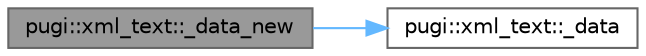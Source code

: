 digraph "pugi::xml_text::_data_new"
{
 // INTERACTIVE_SVG=YES
 // LATEX_PDF_SIZE
  bgcolor="transparent";
  edge [fontname=Helvetica,fontsize=10,labelfontname=Helvetica,labelfontsize=10];
  node [fontname=Helvetica,fontsize=10,shape=box,height=0.2,width=0.4];
  rankdir="LR";
  Node1 [id="Node000001",label="pugi::xml_text::_data_new",height=0.2,width=0.4,color="gray40", fillcolor="grey60", style="filled", fontcolor="black",tooltip=" "];
  Node1 -> Node2 [id="edge1_Node000001_Node000002",color="steelblue1",style="solid",tooltip=" "];
  Node2 [id="Node000002",label="pugi::xml_text::_data",height=0.2,width=0.4,color="grey40", fillcolor="white", style="filled",URL="$d6/dd6/classpugi_1_1xml__text.html#afb6b6b66653867c496c3fcc5db0376d4",tooltip=" "];
}
